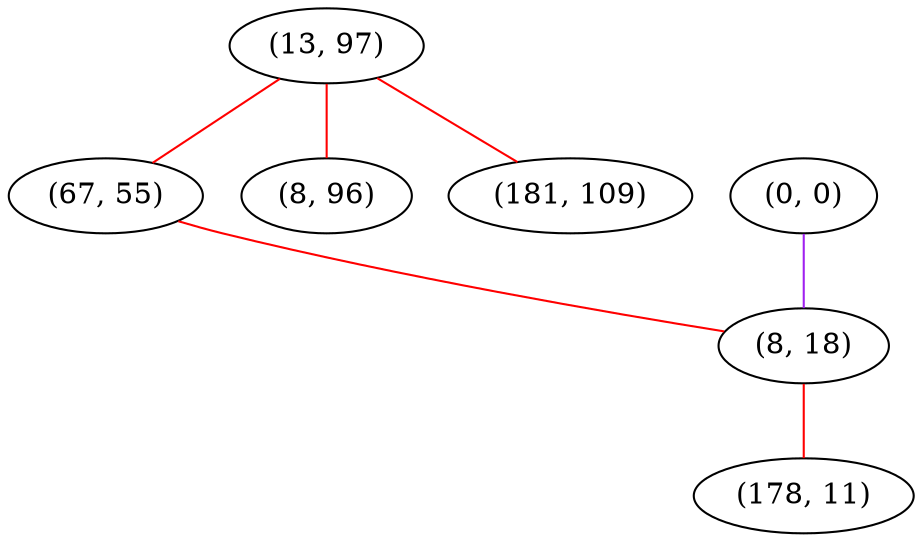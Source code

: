 graph "" {
"(13, 97)";
"(0, 0)";
"(67, 55)";
"(8, 96)";
"(8, 18)";
"(178, 11)";
"(181, 109)";
"(13, 97)" -- "(67, 55)"  [color=red, key=0, weight=1];
"(13, 97)" -- "(8, 96)"  [color=red, key=0, weight=1];
"(13, 97)" -- "(181, 109)"  [color=red, key=0, weight=1];
"(0, 0)" -- "(8, 18)"  [color=purple, key=0, weight=4];
"(67, 55)" -- "(8, 18)"  [color=red, key=0, weight=1];
"(8, 18)" -- "(178, 11)"  [color=red, key=0, weight=1];
}
